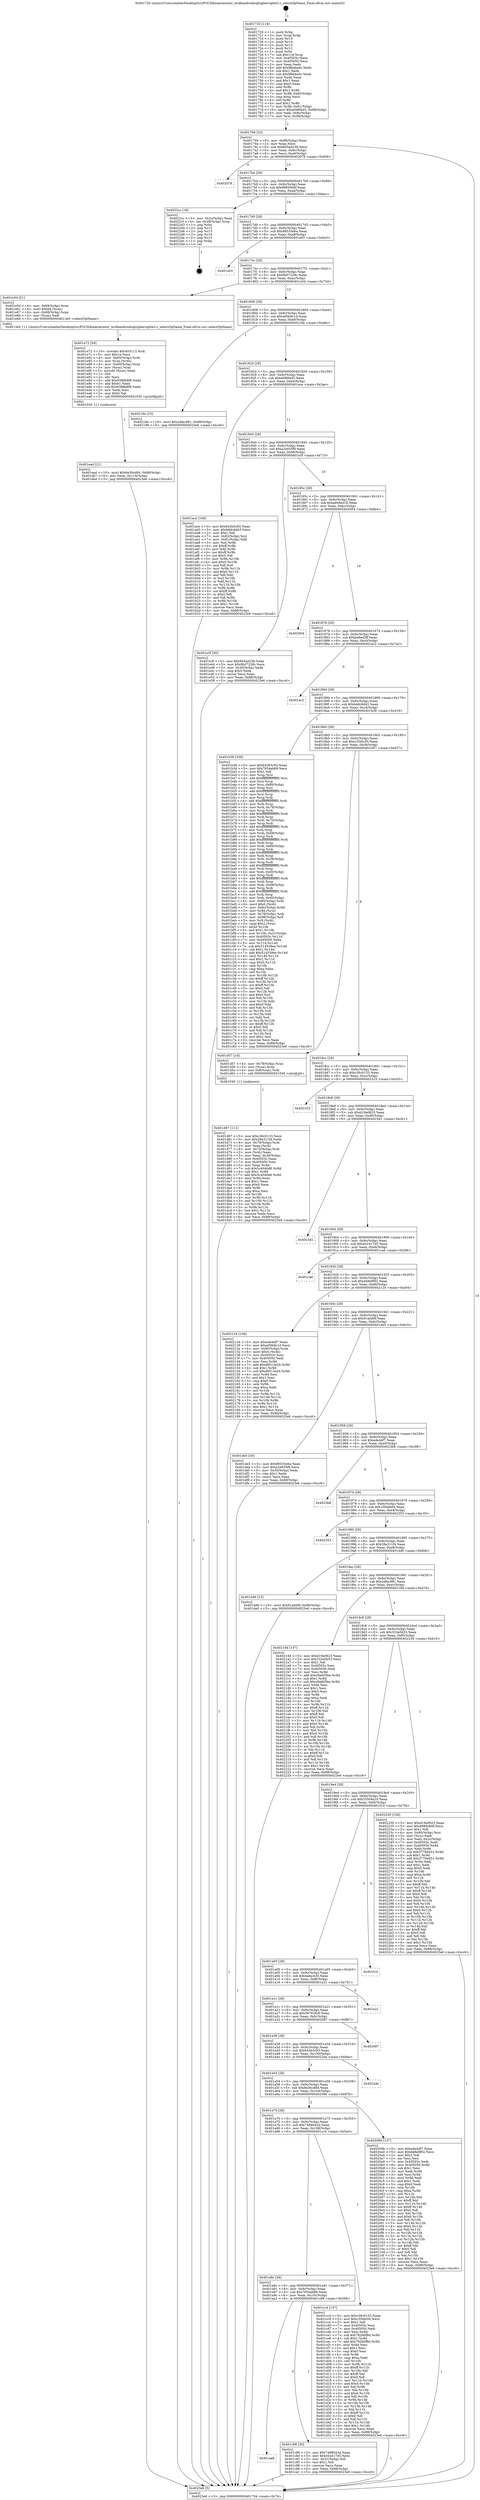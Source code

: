 digraph "0x401720" {
  label = "0x401720 (/mnt/c/Users/mathe/Desktop/tcc/POCII/binaries/extr_wcdbandroidsqlciphersqlite3.c_selectOpName_Final-ollvm.out::main(0))"
  labelloc = "t"
  node[shape=record]

  Entry [label="",width=0.3,height=0.3,shape=circle,fillcolor=black,style=filled]
  "0x401794" [label="{
     0x401794 [32]\l
     | [instrs]\l
     &nbsp;&nbsp;0x401794 \<+6\>: mov -0x88(%rbp),%eax\l
     &nbsp;&nbsp;0x40179a \<+2\>: mov %eax,%ecx\l
     &nbsp;&nbsp;0x40179c \<+6\>: sub $0x845ad238,%ecx\l
     &nbsp;&nbsp;0x4017a2 \<+6\>: mov %eax,-0x9c(%rbp)\l
     &nbsp;&nbsp;0x4017a8 \<+6\>: mov %ecx,-0xa0(%rbp)\l
     &nbsp;&nbsp;0x4017ae \<+6\>: je 0000000000402078 \<main+0x958\>\l
  }"]
  "0x402078" [label="{
     0x402078\l
  }", style=dashed]
  "0x4017b4" [label="{
     0x4017b4 [28]\l
     | [instrs]\l
     &nbsp;&nbsp;0x4017b4 \<+5\>: jmp 00000000004017b9 \<main+0x99\>\l
     &nbsp;&nbsp;0x4017b9 \<+6\>: mov -0x9c(%rbp),%eax\l
     &nbsp;&nbsp;0x4017bf \<+5\>: sub $0x89850b6f,%eax\l
     &nbsp;&nbsp;0x4017c4 \<+6\>: mov %eax,-0xa4(%rbp)\l
     &nbsp;&nbsp;0x4017ca \<+6\>: je 00000000004022cc \<main+0xbac\>\l
  }"]
  Exit [label="",width=0.3,height=0.3,shape=circle,fillcolor=black,style=filled,peripheries=2]
  "0x4022cc" [label="{
     0x4022cc [18]\l
     | [instrs]\l
     &nbsp;&nbsp;0x4022cc \<+3\>: mov -0x2c(%rbp),%eax\l
     &nbsp;&nbsp;0x4022cf \<+4\>: lea -0x28(%rbp),%rsp\l
     &nbsp;&nbsp;0x4022d3 \<+1\>: pop %rbx\l
     &nbsp;&nbsp;0x4022d4 \<+2\>: pop %r12\l
     &nbsp;&nbsp;0x4022d6 \<+2\>: pop %r13\l
     &nbsp;&nbsp;0x4022d8 \<+2\>: pop %r14\l
     &nbsp;&nbsp;0x4022da \<+2\>: pop %r15\l
     &nbsp;&nbsp;0x4022dc \<+1\>: pop %rbp\l
     &nbsp;&nbsp;0x4022dd \<+1\>: ret\l
  }"]
  "0x4017d0" [label="{
     0x4017d0 [28]\l
     | [instrs]\l
     &nbsp;&nbsp;0x4017d0 \<+5\>: jmp 00000000004017d5 \<main+0xb5\>\l
     &nbsp;&nbsp;0x4017d5 \<+6\>: mov -0x9c(%rbp),%eax\l
     &nbsp;&nbsp;0x4017db \<+5\>: sub $0x98535e6a,%eax\l
     &nbsp;&nbsp;0x4017e0 \<+6\>: mov %eax,-0xa8(%rbp)\l
     &nbsp;&nbsp;0x4017e6 \<+6\>: je 0000000000401e03 \<main+0x6e3\>\l
  }"]
  "0x401ead" [label="{
     0x401ead [21]\l
     | [instrs]\l
     &nbsp;&nbsp;0x401ead \<+10\>: movl $0x6e36cd84,-0x88(%rbp)\l
     &nbsp;&nbsp;0x401eb7 \<+6\>: mov %eax,-0x114(%rbp)\l
     &nbsp;&nbsp;0x401ebd \<+5\>: jmp 00000000004023e6 \<main+0xcc6\>\l
  }"]
  "0x401e03" [label="{
     0x401e03\l
  }", style=dashed]
  "0x4017ec" [label="{
     0x4017ec [28]\l
     | [instrs]\l
     &nbsp;&nbsp;0x4017ec \<+5\>: jmp 00000000004017f1 \<main+0xd1\>\l
     &nbsp;&nbsp;0x4017f1 \<+6\>: mov -0x9c(%rbp),%eax\l
     &nbsp;&nbsp;0x4017f7 \<+5\>: sub $0x9b07228c,%eax\l
     &nbsp;&nbsp;0x4017fc \<+6\>: mov %eax,-0xac(%rbp)\l
     &nbsp;&nbsp;0x401802 \<+6\>: je 0000000000401e5d \<main+0x73d\>\l
  }"]
  "0x401e72" [label="{
     0x401e72 [59]\l
     | [instrs]\l
     &nbsp;&nbsp;0x401e72 \<+10\>: movabs $0x403113,%rdi\l
     &nbsp;&nbsp;0x401e7c \<+5\>: mov $0x1a,%ecx\l
     &nbsp;&nbsp;0x401e81 \<+4\>: mov -0x60(%rbp),%rdx\l
     &nbsp;&nbsp;0x401e85 \<+3\>: mov %rax,(%rdx)\l
     &nbsp;&nbsp;0x401e88 \<+4\>: mov -0x60(%rbp),%rax\l
     &nbsp;&nbsp;0x401e8c \<+3\>: mov (%rax),%rax\l
     &nbsp;&nbsp;0x401e8f \<+3\>: movsbl (%rax),%eax\l
     &nbsp;&nbsp;0x401e92 \<+1\>: cltd\l
     &nbsp;&nbsp;0x401e93 \<+2\>: idiv %ecx\l
     &nbsp;&nbsp;0x401e95 \<+6\>: add $0x9388b8f8,%edx\l
     &nbsp;&nbsp;0x401e9b \<+3\>: add $0x61,%edx\l
     &nbsp;&nbsp;0x401e9e \<+6\>: sub $0x9388b8f8,%edx\l
     &nbsp;&nbsp;0x401ea4 \<+2\>: mov %edx,%esi\l
     &nbsp;&nbsp;0x401ea6 \<+2\>: mov $0x0,%al\l
     &nbsp;&nbsp;0x401ea8 \<+5\>: call 0000000000401030 \<printf@plt\>\l
     | [calls]\l
     &nbsp;&nbsp;0x401030 \{1\} (unknown)\l
  }"]
  "0x401e5d" [label="{
     0x401e5d [21]\l
     | [instrs]\l
     &nbsp;&nbsp;0x401e5d \<+4\>: mov -0x68(%rbp),%rax\l
     &nbsp;&nbsp;0x401e61 \<+6\>: movl $0x64,(%rax)\l
     &nbsp;&nbsp;0x401e67 \<+4\>: mov -0x68(%rbp),%rax\l
     &nbsp;&nbsp;0x401e6b \<+2\>: mov (%rax),%edi\l
     &nbsp;&nbsp;0x401e6d \<+5\>: call 00000000004013e0 \<selectOpName\>\l
     | [calls]\l
     &nbsp;&nbsp;0x4013e0 \{1\} (/mnt/c/Users/mathe/Desktop/tcc/POCII/binaries/extr_wcdbandroidsqlciphersqlite3.c_selectOpName_Final-ollvm.out::selectOpName)\l
  }"]
  "0x401808" [label="{
     0x401808 [28]\l
     | [instrs]\l
     &nbsp;&nbsp;0x401808 \<+5\>: jmp 000000000040180d \<main+0xed\>\l
     &nbsp;&nbsp;0x40180d \<+6\>: mov -0x9c(%rbp),%eax\l
     &nbsp;&nbsp;0x401813 \<+5\>: sub $0xa00b9c1d,%eax\l
     &nbsp;&nbsp;0x401818 \<+6\>: mov %eax,-0xb0(%rbp)\l
     &nbsp;&nbsp;0x40181e \<+6\>: je 000000000040218e \<main+0xa6e\>\l
  }"]
  "0x401d67" [label="{
     0x401d67 [111]\l
     | [instrs]\l
     &nbsp;&nbsp;0x401d67 \<+5\>: mov $0xc36c0133,%ecx\l
     &nbsp;&nbsp;0x401d6c \<+5\>: mov $0x28a311f4,%edx\l
     &nbsp;&nbsp;0x401d71 \<+4\>: mov -0x70(%rbp),%rdi\l
     &nbsp;&nbsp;0x401d75 \<+2\>: mov %eax,(%rdi)\l
     &nbsp;&nbsp;0x401d77 \<+4\>: mov -0x70(%rbp),%rdi\l
     &nbsp;&nbsp;0x401d7b \<+2\>: mov (%rdi),%eax\l
     &nbsp;&nbsp;0x401d7d \<+3\>: mov %eax,-0x30(%rbp)\l
     &nbsp;&nbsp;0x401d80 \<+7\>: mov 0x40503c,%eax\l
     &nbsp;&nbsp;0x401d87 \<+7\>: mov 0x405050,%esi\l
     &nbsp;&nbsp;0x401d8e \<+3\>: mov %eax,%r8d\l
     &nbsp;&nbsp;0x401d91 \<+7\>: sub $0x5c4040d6,%r8d\l
     &nbsp;&nbsp;0x401d98 \<+4\>: sub $0x1,%r8d\l
     &nbsp;&nbsp;0x401d9c \<+7\>: add $0x5c4040d6,%r8d\l
     &nbsp;&nbsp;0x401da3 \<+4\>: imul %r8d,%eax\l
     &nbsp;&nbsp;0x401da7 \<+3\>: and $0x1,%eax\l
     &nbsp;&nbsp;0x401daa \<+3\>: cmp $0x0,%eax\l
     &nbsp;&nbsp;0x401dad \<+4\>: sete %r9b\l
     &nbsp;&nbsp;0x401db1 \<+3\>: cmp $0xa,%esi\l
     &nbsp;&nbsp;0x401db4 \<+4\>: setl %r10b\l
     &nbsp;&nbsp;0x401db8 \<+3\>: mov %r9b,%r11b\l
     &nbsp;&nbsp;0x401dbb \<+3\>: and %r10b,%r11b\l
     &nbsp;&nbsp;0x401dbe \<+3\>: xor %r10b,%r9b\l
     &nbsp;&nbsp;0x401dc1 \<+3\>: or %r9b,%r11b\l
     &nbsp;&nbsp;0x401dc4 \<+4\>: test $0x1,%r11b\l
     &nbsp;&nbsp;0x401dc8 \<+3\>: cmovne %edx,%ecx\l
     &nbsp;&nbsp;0x401dcb \<+6\>: mov %ecx,-0x88(%rbp)\l
     &nbsp;&nbsp;0x401dd1 \<+5\>: jmp 00000000004023e6 \<main+0xcc6\>\l
  }"]
  "0x40218e" [label="{
     0x40218e [15]\l
     | [instrs]\l
     &nbsp;&nbsp;0x40218e \<+10\>: movl $0x2dfac981,-0x88(%rbp)\l
     &nbsp;&nbsp;0x402198 \<+5\>: jmp 00000000004023e6 \<main+0xcc6\>\l
  }"]
  "0x401824" [label="{
     0x401824 [28]\l
     | [instrs]\l
     &nbsp;&nbsp;0x401824 \<+5\>: jmp 0000000000401829 \<main+0x109\>\l
     &nbsp;&nbsp;0x401829 \<+6\>: mov -0x9c(%rbp),%eax\l
     &nbsp;&nbsp;0x40182f \<+5\>: sub $0xa0d6fa45,%eax\l
     &nbsp;&nbsp;0x401834 \<+6\>: mov %eax,-0xb4(%rbp)\l
     &nbsp;&nbsp;0x40183a \<+6\>: je 0000000000401ace \<main+0x3ae\>\l
  }"]
  "0x401aa8" [label="{
     0x401aa8\l
  }", style=dashed]
  "0x401ace" [label="{
     0x401ace [106]\l
     | [instrs]\l
     &nbsp;&nbsp;0x401ace \<+5\>: mov $0x643b5c93,%eax\l
     &nbsp;&nbsp;0x401ad3 \<+5\>: mov $0xbddc6d43,%ecx\l
     &nbsp;&nbsp;0x401ad8 \<+2\>: mov $0x1,%dl\l
     &nbsp;&nbsp;0x401ada \<+7\>: mov -0x82(%rbp),%sil\l
     &nbsp;&nbsp;0x401ae1 \<+7\>: mov -0x81(%rbp),%dil\l
     &nbsp;&nbsp;0x401ae8 \<+3\>: mov %sil,%r8b\l
     &nbsp;&nbsp;0x401aeb \<+4\>: xor $0xff,%r8b\l
     &nbsp;&nbsp;0x401aef \<+3\>: mov %dil,%r9b\l
     &nbsp;&nbsp;0x401af2 \<+4\>: xor $0xff,%r9b\l
     &nbsp;&nbsp;0x401af6 \<+3\>: xor $0x0,%dl\l
     &nbsp;&nbsp;0x401af9 \<+3\>: mov %r8b,%r10b\l
     &nbsp;&nbsp;0x401afc \<+4\>: and $0x0,%r10b\l
     &nbsp;&nbsp;0x401b00 \<+3\>: and %dl,%sil\l
     &nbsp;&nbsp;0x401b03 \<+3\>: mov %r9b,%r11b\l
     &nbsp;&nbsp;0x401b06 \<+4\>: and $0x0,%r11b\l
     &nbsp;&nbsp;0x401b0a \<+3\>: and %dl,%dil\l
     &nbsp;&nbsp;0x401b0d \<+3\>: or %sil,%r10b\l
     &nbsp;&nbsp;0x401b10 \<+3\>: or %dil,%r11b\l
     &nbsp;&nbsp;0x401b13 \<+3\>: xor %r11b,%r10b\l
     &nbsp;&nbsp;0x401b16 \<+3\>: or %r9b,%r8b\l
     &nbsp;&nbsp;0x401b19 \<+4\>: xor $0xff,%r8b\l
     &nbsp;&nbsp;0x401b1d \<+3\>: or $0x0,%dl\l
     &nbsp;&nbsp;0x401b20 \<+3\>: and %dl,%r8b\l
     &nbsp;&nbsp;0x401b23 \<+3\>: or %r8b,%r10b\l
     &nbsp;&nbsp;0x401b26 \<+4\>: test $0x1,%r10b\l
     &nbsp;&nbsp;0x401b2a \<+3\>: cmovne %ecx,%eax\l
     &nbsp;&nbsp;0x401b2d \<+6\>: mov %eax,-0x88(%rbp)\l
     &nbsp;&nbsp;0x401b33 \<+5\>: jmp 00000000004023e6 \<main+0xcc6\>\l
  }"]
  "0x401840" [label="{
     0x401840 [28]\l
     | [instrs]\l
     &nbsp;&nbsp;0x401840 \<+5\>: jmp 0000000000401845 \<main+0x125\>\l
     &nbsp;&nbsp;0x401845 \<+6\>: mov -0x9c(%rbp),%eax\l
     &nbsp;&nbsp;0x40184b \<+5\>: sub $0xa2e935f9,%eax\l
     &nbsp;&nbsp;0x401850 \<+6\>: mov %eax,-0xb8(%rbp)\l
     &nbsp;&nbsp;0x401856 \<+6\>: je 0000000000401e3f \<main+0x71f\>\l
  }"]
  "0x4023e6" [label="{
     0x4023e6 [5]\l
     | [instrs]\l
     &nbsp;&nbsp;0x4023e6 \<+5\>: jmp 0000000000401794 \<main+0x74\>\l
  }"]
  "0x401720" [label="{
     0x401720 [116]\l
     | [instrs]\l
     &nbsp;&nbsp;0x401720 \<+1\>: push %rbp\l
     &nbsp;&nbsp;0x401721 \<+3\>: mov %rsp,%rbp\l
     &nbsp;&nbsp;0x401724 \<+2\>: push %r15\l
     &nbsp;&nbsp;0x401726 \<+2\>: push %r14\l
     &nbsp;&nbsp;0x401728 \<+2\>: push %r13\l
     &nbsp;&nbsp;0x40172a \<+2\>: push %r12\l
     &nbsp;&nbsp;0x40172c \<+1\>: push %rbx\l
     &nbsp;&nbsp;0x40172d \<+7\>: sub $0x118,%rsp\l
     &nbsp;&nbsp;0x401734 \<+7\>: mov 0x40503c,%eax\l
     &nbsp;&nbsp;0x40173b \<+7\>: mov 0x405050,%ecx\l
     &nbsp;&nbsp;0x401742 \<+2\>: mov %eax,%edx\l
     &nbsp;&nbsp;0x401744 \<+6\>: add $0x9feeba0c,%edx\l
     &nbsp;&nbsp;0x40174a \<+3\>: sub $0x1,%edx\l
     &nbsp;&nbsp;0x40174d \<+6\>: sub $0x9feeba0c,%edx\l
     &nbsp;&nbsp;0x401753 \<+3\>: imul %edx,%eax\l
     &nbsp;&nbsp;0x401756 \<+3\>: and $0x1,%eax\l
     &nbsp;&nbsp;0x401759 \<+3\>: cmp $0x0,%eax\l
     &nbsp;&nbsp;0x40175c \<+4\>: sete %r8b\l
     &nbsp;&nbsp;0x401760 \<+4\>: and $0x1,%r8b\l
     &nbsp;&nbsp;0x401764 \<+7\>: mov %r8b,-0x82(%rbp)\l
     &nbsp;&nbsp;0x40176b \<+3\>: cmp $0xa,%ecx\l
     &nbsp;&nbsp;0x40176e \<+4\>: setl %r8b\l
     &nbsp;&nbsp;0x401772 \<+4\>: and $0x1,%r8b\l
     &nbsp;&nbsp;0x401776 \<+7\>: mov %r8b,-0x81(%rbp)\l
     &nbsp;&nbsp;0x40177d \<+10\>: movl $0xa0d6fa45,-0x88(%rbp)\l
     &nbsp;&nbsp;0x401787 \<+6\>: mov %edi,-0x8c(%rbp)\l
     &nbsp;&nbsp;0x40178d \<+7\>: mov %rsi,-0x98(%rbp)\l
  }"]
  "0x401c88" [label="{
     0x401c88 [30]\l
     | [instrs]\l
     &nbsp;&nbsp;0x401c88 \<+5\>: mov $0x7488042d,%eax\l
     &nbsp;&nbsp;0x401c8d \<+5\>: mov $0xd42417d5,%ecx\l
     &nbsp;&nbsp;0x401c92 \<+3\>: mov -0x31(%rbp),%dl\l
     &nbsp;&nbsp;0x401c95 \<+3\>: test $0x1,%dl\l
     &nbsp;&nbsp;0x401c98 \<+3\>: cmovne %ecx,%eax\l
     &nbsp;&nbsp;0x401c9b \<+6\>: mov %eax,-0x88(%rbp)\l
     &nbsp;&nbsp;0x401ca1 \<+5\>: jmp 00000000004023e6 \<main+0xcc6\>\l
  }"]
  "0x401e3f" [label="{
     0x401e3f [30]\l
     | [instrs]\l
     &nbsp;&nbsp;0x401e3f \<+5\>: mov $0x845ad238,%eax\l
     &nbsp;&nbsp;0x401e44 \<+5\>: mov $0x9b07228c,%ecx\l
     &nbsp;&nbsp;0x401e49 \<+3\>: mov -0x30(%rbp),%edx\l
     &nbsp;&nbsp;0x401e4c \<+3\>: cmp $0x0,%edx\l
     &nbsp;&nbsp;0x401e4f \<+3\>: cmove %ecx,%eax\l
     &nbsp;&nbsp;0x401e52 \<+6\>: mov %eax,-0x88(%rbp)\l
     &nbsp;&nbsp;0x401e58 \<+5\>: jmp 00000000004023e6 \<main+0xcc6\>\l
  }"]
  "0x40185c" [label="{
     0x40185c [28]\l
     | [instrs]\l
     &nbsp;&nbsp;0x40185c \<+5\>: jmp 0000000000401861 \<main+0x141\>\l
     &nbsp;&nbsp;0x401861 \<+6\>: mov -0x9c(%rbp),%eax\l
     &nbsp;&nbsp;0x401867 \<+5\>: sub $0xad49ed18,%eax\l
     &nbsp;&nbsp;0x40186c \<+6\>: mov %eax,-0xbc(%rbp)\l
     &nbsp;&nbsp;0x401872 \<+6\>: je 0000000000402004 \<main+0x8e4\>\l
  }"]
  "0x401a8c" [label="{
     0x401a8c [28]\l
     | [instrs]\l
     &nbsp;&nbsp;0x401a8c \<+5\>: jmp 0000000000401a91 \<main+0x371\>\l
     &nbsp;&nbsp;0x401a91 \<+6\>: mov -0x9c(%rbp),%eax\l
     &nbsp;&nbsp;0x401a97 \<+5\>: sub $0x7654ab89,%eax\l
     &nbsp;&nbsp;0x401a9c \<+6\>: mov %eax,-0x10c(%rbp)\l
     &nbsp;&nbsp;0x401aa2 \<+6\>: je 0000000000401c88 \<main+0x568\>\l
  }"]
  "0x402004" [label="{
     0x402004\l
  }", style=dashed]
  "0x401878" [label="{
     0x401878 [28]\l
     | [instrs]\l
     &nbsp;&nbsp;0x401878 \<+5\>: jmp 000000000040187d \<main+0x15d\>\l
     &nbsp;&nbsp;0x40187d \<+6\>: mov -0x9c(%rbp),%eax\l
     &nbsp;&nbsp;0x401883 \<+5\>: sub $0xba8ad2ff,%eax\l
     &nbsp;&nbsp;0x401888 \<+6\>: mov %eax,-0xc0(%rbp)\l
     &nbsp;&nbsp;0x40188e \<+6\>: je 0000000000401ec2 \<main+0x7a2\>\l
  }"]
  "0x401cc4" [label="{
     0x401cc4 [147]\l
     | [instrs]\l
     &nbsp;&nbsp;0x401cc4 \<+5\>: mov $0xc36c0133,%eax\l
     &nbsp;&nbsp;0x401cc9 \<+5\>: mov $0xc35fdc50,%ecx\l
     &nbsp;&nbsp;0x401cce \<+2\>: mov $0x1,%dl\l
     &nbsp;&nbsp;0x401cd0 \<+7\>: mov 0x40503c,%esi\l
     &nbsp;&nbsp;0x401cd7 \<+7\>: mov 0x405050,%edi\l
     &nbsp;&nbsp;0x401cde \<+3\>: mov %esi,%r8d\l
     &nbsp;&nbsp;0x401ce1 \<+7\>: sub $0x782b0f8d,%r8d\l
     &nbsp;&nbsp;0x401ce8 \<+4\>: sub $0x1,%r8d\l
     &nbsp;&nbsp;0x401cec \<+7\>: add $0x782b0f8d,%r8d\l
     &nbsp;&nbsp;0x401cf3 \<+4\>: imul %r8d,%esi\l
     &nbsp;&nbsp;0x401cf7 \<+3\>: and $0x1,%esi\l
     &nbsp;&nbsp;0x401cfa \<+3\>: cmp $0x0,%esi\l
     &nbsp;&nbsp;0x401cfd \<+4\>: sete %r9b\l
     &nbsp;&nbsp;0x401d01 \<+3\>: cmp $0xa,%edi\l
     &nbsp;&nbsp;0x401d04 \<+4\>: setl %r10b\l
     &nbsp;&nbsp;0x401d08 \<+3\>: mov %r9b,%r11b\l
     &nbsp;&nbsp;0x401d0b \<+4\>: xor $0xff,%r11b\l
     &nbsp;&nbsp;0x401d0f \<+3\>: mov %r10b,%bl\l
     &nbsp;&nbsp;0x401d12 \<+3\>: xor $0xff,%bl\l
     &nbsp;&nbsp;0x401d15 \<+3\>: xor $0x0,%dl\l
     &nbsp;&nbsp;0x401d18 \<+3\>: mov %r11b,%r14b\l
     &nbsp;&nbsp;0x401d1b \<+4\>: and $0x0,%r14b\l
     &nbsp;&nbsp;0x401d1f \<+3\>: and %dl,%r9b\l
     &nbsp;&nbsp;0x401d22 \<+3\>: mov %bl,%r15b\l
     &nbsp;&nbsp;0x401d25 \<+4\>: and $0x0,%r15b\l
     &nbsp;&nbsp;0x401d29 \<+3\>: and %dl,%r10b\l
     &nbsp;&nbsp;0x401d2c \<+3\>: or %r9b,%r14b\l
     &nbsp;&nbsp;0x401d2f \<+3\>: or %r10b,%r15b\l
     &nbsp;&nbsp;0x401d32 \<+3\>: xor %r15b,%r14b\l
     &nbsp;&nbsp;0x401d35 \<+3\>: or %bl,%r11b\l
     &nbsp;&nbsp;0x401d38 \<+4\>: xor $0xff,%r11b\l
     &nbsp;&nbsp;0x401d3c \<+3\>: or $0x0,%dl\l
     &nbsp;&nbsp;0x401d3f \<+3\>: and %dl,%r11b\l
     &nbsp;&nbsp;0x401d42 \<+3\>: or %r11b,%r14b\l
     &nbsp;&nbsp;0x401d45 \<+4\>: test $0x1,%r14b\l
     &nbsp;&nbsp;0x401d49 \<+3\>: cmovne %ecx,%eax\l
     &nbsp;&nbsp;0x401d4c \<+6\>: mov %eax,-0x88(%rbp)\l
     &nbsp;&nbsp;0x401d52 \<+5\>: jmp 00000000004023e6 \<main+0xcc6\>\l
  }"]
  "0x401ec2" [label="{
     0x401ec2\l
  }", style=dashed]
  "0x401894" [label="{
     0x401894 [28]\l
     | [instrs]\l
     &nbsp;&nbsp;0x401894 \<+5\>: jmp 0000000000401899 \<main+0x179\>\l
     &nbsp;&nbsp;0x401899 \<+6\>: mov -0x9c(%rbp),%eax\l
     &nbsp;&nbsp;0x40189f \<+5\>: sub $0xbddc6d43,%eax\l
     &nbsp;&nbsp;0x4018a4 \<+6\>: mov %eax,-0xc4(%rbp)\l
     &nbsp;&nbsp;0x4018aa \<+6\>: je 0000000000401b38 \<main+0x418\>\l
  }"]
  "0x401a70" [label="{
     0x401a70 [28]\l
     | [instrs]\l
     &nbsp;&nbsp;0x401a70 \<+5\>: jmp 0000000000401a75 \<main+0x355\>\l
     &nbsp;&nbsp;0x401a75 \<+6\>: mov -0x9c(%rbp),%eax\l
     &nbsp;&nbsp;0x401a7b \<+5\>: sub $0x7488042d,%eax\l
     &nbsp;&nbsp;0x401a80 \<+6\>: mov %eax,-0x108(%rbp)\l
     &nbsp;&nbsp;0x401a86 \<+6\>: je 0000000000401cc4 \<main+0x5a4\>\l
  }"]
  "0x401b38" [label="{
     0x401b38 [336]\l
     | [instrs]\l
     &nbsp;&nbsp;0x401b38 \<+5\>: mov $0x643b5c93,%eax\l
     &nbsp;&nbsp;0x401b3d \<+5\>: mov $0x7654ab89,%ecx\l
     &nbsp;&nbsp;0x401b42 \<+2\>: mov $0x1,%dl\l
     &nbsp;&nbsp;0x401b44 \<+3\>: mov %rsp,%rsi\l
     &nbsp;&nbsp;0x401b47 \<+4\>: add $0xfffffffffffffff0,%rsi\l
     &nbsp;&nbsp;0x401b4b \<+3\>: mov %rsi,%rsp\l
     &nbsp;&nbsp;0x401b4e \<+4\>: mov %rsi,-0x80(%rbp)\l
     &nbsp;&nbsp;0x401b52 \<+3\>: mov %rsp,%rsi\l
     &nbsp;&nbsp;0x401b55 \<+4\>: add $0xfffffffffffffff0,%rsi\l
     &nbsp;&nbsp;0x401b59 \<+3\>: mov %rsi,%rsp\l
     &nbsp;&nbsp;0x401b5c \<+3\>: mov %rsp,%rdi\l
     &nbsp;&nbsp;0x401b5f \<+4\>: add $0xfffffffffffffff0,%rdi\l
     &nbsp;&nbsp;0x401b63 \<+3\>: mov %rdi,%rsp\l
     &nbsp;&nbsp;0x401b66 \<+4\>: mov %rdi,-0x78(%rbp)\l
     &nbsp;&nbsp;0x401b6a \<+3\>: mov %rsp,%rdi\l
     &nbsp;&nbsp;0x401b6d \<+4\>: add $0xfffffffffffffff0,%rdi\l
     &nbsp;&nbsp;0x401b71 \<+3\>: mov %rdi,%rsp\l
     &nbsp;&nbsp;0x401b74 \<+4\>: mov %rdi,-0x70(%rbp)\l
     &nbsp;&nbsp;0x401b78 \<+3\>: mov %rsp,%rdi\l
     &nbsp;&nbsp;0x401b7b \<+4\>: add $0xfffffffffffffff0,%rdi\l
     &nbsp;&nbsp;0x401b7f \<+3\>: mov %rdi,%rsp\l
     &nbsp;&nbsp;0x401b82 \<+4\>: mov %rdi,-0x68(%rbp)\l
     &nbsp;&nbsp;0x401b86 \<+3\>: mov %rsp,%rdi\l
     &nbsp;&nbsp;0x401b89 \<+4\>: add $0xfffffffffffffff0,%rdi\l
     &nbsp;&nbsp;0x401b8d \<+3\>: mov %rdi,%rsp\l
     &nbsp;&nbsp;0x401b90 \<+4\>: mov %rdi,-0x60(%rbp)\l
     &nbsp;&nbsp;0x401b94 \<+3\>: mov %rsp,%rdi\l
     &nbsp;&nbsp;0x401b97 \<+4\>: add $0xfffffffffffffff0,%rdi\l
     &nbsp;&nbsp;0x401b9b \<+3\>: mov %rdi,%rsp\l
     &nbsp;&nbsp;0x401b9e \<+4\>: mov %rdi,-0x58(%rbp)\l
     &nbsp;&nbsp;0x401ba2 \<+3\>: mov %rsp,%rdi\l
     &nbsp;&nbsp;0x401ba5 \<+4\>: add $0xfffffffffffffff0,%rdi\l
     &nbsp;&nbsp;0x401ba9 \<+3\>: mov %rdi,%rsp\l
     &nbsp;&nbsp;0x401bac \<+4\>: mov %rdi,-0x50(%rbp)\l
     &nbsp;&nbsp;0x401bb0 \<+3\>: mov %rsp,%rdi\l
     &nbsp;&nbsp;0x401bb3 \<+4\>: add $0xfffffffffffffff0,%rdi\l
     &nbsp;&nbsp;0x401bb7 \<+3\>: mov %rdi,%rsp\l
     &nbsp;&nbsp;0x401bba \<+4\>: mov %rdi,-0x48(%rbp)\l
     &nbsp;&nbsp;0x401bbe \<+3\>: mov %rsp,%rdi\l
     &nbsp;&nbsp;0x401bc1 \<+4\>: add $0xfffffffffffffff0,%rdi\l
     &nbsp;&nbsp;0x401bc5 \<+3\>: mov %rdi,%rsp\l
     &nbsp;&nbsp;0x401bc8 \<+4\>: mov %rdi,-0x40(%rbp)\l
     &nbsp;&nbsp;0x401bcc \<+4\>: mov -0x80(%rbp),%rdi\l
     &nbsp;&nbsp;0x401bd0 \<+6\>: movl $0x0,(%rdi)\l
     &nbsp;&nbsp;0x401bd6 \<+7\>: mov -0x8c(%rbp),%r8d\l
     &nbsp;&nbsp;0x401bdd \<+3\>: mov %r8d,(%rsi)\l
     &nbsp;&nbsp;0x401be0 \<+4\>: mov -0x78(%rbp),%rdi\l
     &nbsp;&nbsp;0x401be4 \<+7\>: mov -0x98(%rbp),%r9\l
     &nbsp;&nbsp;0x401beb \<+3\>: mov %r9,(%rdi)\l
     &nbsp;&nbsp;0x401bee \<+3\>: cmpl $0x2,(%rsi)\l
     &nbsp;&nbsp;0x401bf1 \<+4\>: setne %r10b\l
     &nbsp;&nbsp;0x401bf5 \<+4\>: and $0x1,%r10b\l
     &nbsp;&nbsp;0x401bf9 \<+4\>: mov %r10b,-0x31(%rbp)\l
     &nbsp;&nbsp;0x401bfd \<+8\>: mov 0x40503c,%r11d\l
     &nbsp;&nbsp;0x401c05 \<+7\>: mov 0x405050,%ebx\l
     &nbsp;&nbsp;0x401c0c \<+3\>: mov %r11d,%r14d\l
     &nbsp;&nbsp;0x401c0f \<+7\>: sub $0x514539ee,%r14d\l
     &nbsp;&nbsp;0x401c16 \<+4\>: sub $0x1,%r14d\l
     &nbsp;&nbsp;0x401c1a \<+7\>: add $0x514539ee,%r14d\l
     &nbsp;&nbsp;0x401c21 \<+4\>: imul %r14d,%r11d\l
     &nbsp;&nbsp;0x401c25 \<+4\>: and $0x1,%r11d\l
     &nbsp;&nbsp;0x401c29 \<+4\>: cmp $0x0,%r11d\l
     &nbsp;&nbsp;0x401c2d \<+4\>: sete %r10b\l
     &nbsp;&nbsp;0x401c31 \<+3\>: cmp $0xa,%ebx\l
     &nbsp;&nbsp;0x401c34 \<+4\>: setl %r15b\l
     &nbsp;&nbsp;0x401c38 \<+3\>: mov %r10b,%r12b\l
     &nbsp;&nbsp;0x401c3b \<+4\>: xor $0xff,%r12b\l
     &nbsp;&nbsp;0x401c3f \<+3\>: mov %r15b,%r13b\l
     &nbsp;&nbsp;0x401c42 \<+4\>: xor $0xff,%r13b\l
     &nbsp;&nbsp;0x401c46 \<+3\>: xor $0x0,%dl\l
     &nbsp;&nbsp;0x401c49 \<+3\>: mov %r12b,%sil\l
     &nbsp;&nbsp;0x401c4c \<+4\>: and $0x0,%sil\l
     &nbsp;&nbsp;0x401c50 \<+3\>: and %dl,%r10b\l
     &nbsp;&nbsp;0x401c53 \<+3\>: mov %r13b,%dil\l
     &nbsp;&nbsp;0x401c56 \<+4\>: and $0x0,%dil\l
     &nbsp;&nbsp;0x401c5a \<+3\>: and %dl,%r15b\l
     &nbsp;&nbsp;0x401c5d \<+3\>: or %r10b,%sil\l
     &nbsp;&nbsp;0x401c60 \<+3\>: or %r15b,%dil\l
     &nbsp;&nbsp;0x401c63 \<+3\>: xor %dil,%sil\l
     &nbsp;&nbsp;0x401c66 \<+3\>: or %r13b,%r12b\l
     &nbsp;&nbsp;0x401c69 \<+4\>: xor $0xff,%r12b\l
     &nbsp;&nbsp;0x401c6d \<+3\>: or $0x0,%dl\l
     &nbsp;&nbsp;0x401c70 \<+3\>: and %dl,%r12b\l
     &nbsp;&nbsp;0x401c73 \<+3\>: or %r12b,%sil\l
     &nbsp;&nbsp;0x401c76 \<+4\>: test $0x1,%sil\l
     &nbsp;&nbsp;0x401c7a \<+3\>: cmovne %ecx,%eax\l
     &nbsp;&nbsp;0x401c7d \<+6\>: mov %eax,-0x88(%rbp)\l
     &nbsp;&nbsp;0x401c83 \<+5\>: jmp 00000000004023e6 \<main+0xcc6\>\l
  }"]
  "0x4018b0" [label="{
     0x4018b0 [28]\l
     | [instrs]\l
     &nbsp;&nbsp;0x4018b0 \<+5\>: jmp 00000000004018b5 \<main+0x195\>\l
     &nbsp;&nbsp;0x4018b5 \<+6\>: mov -0x9c(%rbp),%eax\l
     &nbsp;&nbsp;0x4018bb \<+5\>: sub $0xc35fdc50,%eax\l
     &nbsp;&nbsp;0x4018c0 \<+6\>: mov %eax,-0xc8(%rbp)\l
     &nbsp;&nbsp;0x4018c6 \<+6\>: je 0000000000401d57 \<main+0x637\>\l
  }"]
  "0x40209b" [label="{
     0x40209b [137]\l
     | [instrs]\l
     &nbsp;&nbsp;0x40209b \<+5\>: mov $0xede4df7,%eax\l
     &nbsp;&nbsp;0x4020a0 \<+5\>: mov $0xd48e8f02,%ecx\l
     &nbsp;&nbsp;0x4020a5 \<+2\>: mov $0x1,%dl\l
     &nbsp;&nbsp;0x4020a7 \<+2\>: xor %esi,%esi\l
     &nbsp;&nbsp;0x4020a9 \<+7\>: mov 0x40503c,%edi\l
     &nbsp;&nbsp;0x4020b0 \<+8\>: mov 0x405050,%r8d\l
     &nbsp;&nbsp;0x4020b8 \<+3\>: sub $0x1,%esi\l
     &nbsp;&nbsp;0x4020bb \<+3\>: mov %edi,%r9d\l
     &nbsp;&nbsp;0x4020be \<+3\>: add %esi,%r9d\l
     &nbsp;&nbsp;0x4020c1 \<+4\>: imul %r9d,%edi\l
     &nbsp;&nbsp;0x4020c5 \<+3\>: and $0x1,%edi\l
     &nbsp;&nbsp;0x4020c8 \<+3\>: cmp $0x0,%edi\l
     &nbsp;&nbsp;0x4020cb \<+4\>: sete %r10b\l
     &nbsp;&nbsp;0x4020cf \<+4\>: cmp $0xa,%r8d\l
     &nbsp;&nbsp;0x4020d3 \<+4\>: setl %r11b\l
     &nbsp;&nbsp;0x4020d7 \<+3\>: mov %r10b,%bl\l
     &nbsp;&nbsp;0x4020da \<+3\>: xor $0xff,%bl\l
     &nbsp;&nbsp;0x4020dd \<+3\>: mov %r11b,%r14b\l
     &nbsp;&nbsp;0x4020e0 \<+4\>: xor $0xff,%r14b\l
     &nbsp;&nbsp;0x4020e4 \<+3\>: xor $0x0,%dl\l
     &nbsp;&nbsp;0x4020e7 \<+3\>: mov %bl,%r15b\l
     &nbsp;&nbsp;0x4020ea \<+4\>: and $0x0,%r15b\l
     &nbsp;&nbsp;0x4020ee \<+3\>: and %dl,%r10b\l
     &nbsp;&nbsp;0x4020f1 \<+3\>: mov %r14b,%r12b\l
     &nbsp;&nbsp;0x4020f4 \<+4\>: and $0x0,%r12b\l
     &nbsp;&nbsp;0x4020f8 \<+3\>: and %dl,%r11b\l
     &nbsp;&nbsp;0x4020fb \<+3\>: or %r10b,%r15b\l
     &nbsp;&nbsp;0x4020fe \<+3\>: or %r11b,%r12b\l
     &nbsp;&nbsp;0x402101 \<+3\>: xor %r12b,%r15b\l
     &nbsp;&nbsp;0x402104 \<+3\>: or %r14b,%bl\l
     &nbsp;&nbsp;0x402107 \<+3\>: xor $0xff,%bl\l
     &nbsp;&nbsp;0x40210a \<+3\>: or $0x0,%dl\l
     &nbsp;&nbsp;0x40210d \<+2\>: and %dl,%bl\l
     &nbsp;&nbsp;0x40210f \<+3\>: or %bl,%r15b\l
     &nbsp;&nbsp;0x402112 \<+4\>: test $0x1,%r15b\l
     &nbsp;&nbsp;0x402116 \<+3\>: cmovne %ecx,%eax\l
     &nbsp;&nbsp;0x402119 \<+6\>: mov %eax,-0x88(%rbp)\l
     &nbsp;&nbsp;0x40211f \<+5\>: jmp 00000000004023e6 \<main+0xcc6\>\l
  }"]
  "0x401a54" [label="{
     0x401a54 [28]\l
     | [instrs]\l
     &nbsp;&nbsp;0x401a54 \<+5\>: jmp 0000000000401a59 \<main+0x339\>\l
     &nbsp;&nbsp;0x401a59 \<+6\>: mov -0x9c(%rbp),%eax\l
     &nbsp;&nbsp;0x401a5f \<+5\>: sub $0x6e36cd84,%eax\l
     &nbsp;&nbsp;0x401a64 \<+6\>: mov %eax,-0x104(%rbp)\l
     &nbsp;&nbsp;0x401a6a \<+6\>: je 000000000040209b \<main+0x97b\>\l
  }"]
  "0x401d57" [label="{
     0x401d57 [16]\l
     | [instrs]\l
     &nbsp;&nbsp;0x401d57 \<+4\>: mov -0x78(%rbp),%rax\l
     &nbsp;&nbsp;0x401d5b \<+3\>: mov (%rax),%rax\l
     &nbsp;&nbsp;0x401d5e \<+4\>: mov 0x8(%rax),%rdi\l
     &nbsp;&nbsp;0x401d62 \<+5\>: call 0000000000401040 \<atoi@plt\>\l
     | [calls]\l
     &nbsp;&nbsp;0x401040 \{1\} (unknown)\l
  }"]
  "0x4018cc" [label="{
     0x4018cc [28]\l
     | [instrs]\l
     &nbsp;&nbsp;0x4018cc \<+5\>: jmp 00000000004018d1 \<main+0x1b1\>\l
     &nbsp;&nbsp;0x4018d1 \<+6\>: mov -0x9c(%rbp),%eax\l
     &nbsp;&nbsp;0x4018d7 \<+5\>: sub $0xc36c0133,%eax\l
     &nbsp;&nbsp;0x4018dc \<+6\>: mov %eax,-0xcc(%rbp)\l
     &nbsp;&nbsp;0x4018e2 \<+6\>: je 0000000000402323 \<main+0xc03\>\l
  }"]
  "0x4022de" [label="{
     0x4022de\l
  }", style=dashed]
  "0x402323" [label="{
     0x402323\l
  }", style=dashed]
  "0x4018e8" [label="{
     0x4018e8 [28]\l
     | [instrs]\l
     &nbsp;&nbsp;0x4018e8 \<+5\>: jmp 00000000004018ed \<main+0x1cd\>\l
     &nbsp;&nbsp;0x4018ed \<+6\>: mov -0x9c(%rbp),%eax\l
     &nbsp;&nbsp;0x4018f3 \<+5\>: sub $0xd19a0623,%eax\l
     &nbsp;&nbsp;0x4018f8 \<+6\>: mov %eax,-0xd0(%rbp)\l
     &nbsp;&nbsp;0x4018fe \<+6\>: je 00000000004023d1 \<main+0xcb1\>\l
  }"]
  "0x401a38" [label="{
     0x401a38 [28]\l
     | [instrs]\l
     &nbsp;&nbsp;0x401a38 \<+5\>: jmp 0000000000401a3d \<main+0x31d\>\l
     &nbsp;&nbsp;0x401a3d \<+6\>: mov -0x9c(%rbp),%eax\l
     &nbsp;&nbsp;0x401a43 \<+5\>: sub $0x643b5c93,%eax\l
     &nbsp;&nbsp;0x401a48 \<+6\>: mov %eax,-0x100(%rbp)\l
     &nbsp;&nbsp;0x401a4e \<+6\>: je 00000000004022de \<main+0xbbe\>\l
  }"]
  "0x4023d1" [label="{
     0x4023d1\l
  }", style=dashed]
  "0x401904" [label="{
     0x401904 [28]\l
     | [instrs]\l
     &nbsp;&nbsp;0x401904 \<+5\>: jmp 0000000000401909 \<main+0x1e9\>\l
     &nbsp;&nbsp;0x401909 \<+6\>: mov -0x9c(%rbp),%eax\l
     &nbsp;&nbsp;0x40190f \<+5\>: sub $0xd42417d5,%eax\l
     &nbsp;&nbsp;0x401914 \<+6\>: mov %eax,-0xd4(%rbp)\l
     &nbsp;&nbsp;0x40191a \<+6\>: je 0000000000401ca6 \<main+0x586\>\l
  }"]
  "0x402087" [label="{
     0x402087\l
  }", style=dashed]
  "0x401ca6" [label="{
     0x401ca6\l
  }", style=dashed]
  "0x401920" [label="{
     0x401920 [28]\l
     | [instrs]\l
     &nbsp;&nbsp;0x401920 \<+5\>: jmp 0000000000401925 \<main+0x205\>\l
     &nbsp;&nbsp;0x401925 \<+6\>: mov -0x9c(%rbp),%eax\l
     &nbsp;&nbsp;0x40192b \<+5\>: sub $0xd48e8f02,%eax\l
     &nbsp;&nbsp;0x401930 \<+6\>: mov %eax,-0xd8(%rbp)\l
     &nbsp;&nbsp;0x401936 \<+6\>: je 0000000000402124 \<main+0xa04\>\l
  }"]
  "0x401a1c" [label="{
     0x401a1c [28]\l
     | [instrs]\l
     &nbsp;&nbsp;0x401a1c \<+5\>: jmp 0000000000401a21 \<main+0x301\>\l
     &nbsp;&nbsp;0x401a21 \<+6\>: mov -0x9c(%rbp),%eax\l
     &nbsp;&nbsp;0x401a27 \<+5\>: sub $0x587826c6,%eax\l
     &nbsp;&nbsp;0x401a2c \<+6\>: mov %eax,-0xfc(%rbp)\l
     &nbsp;&nbsp;0x401a32 \<+6\>: je 0000000000402087 \<main+0x967\>\l
  }"]
  "0x402124" [label="{
     0x402124 [106]\l
     | [instrs]\l
     &nbsp;&nbsp;0x402124 \<+5\>: mov $0xede4df7,%eax\l
     &nbsp;&nbsp;0x402129 \<+5\>: mov $0xa00b9c1d,%ecx\l
     &nbsp;&nbsp;0x40212e \<+4\>: mov -0x80(%rbp),%rdx\l
     &nbsp;&nbsp;0x402132 \<+6\>: movl $0x0,(%rdx)\l
     &nbsp;&nbsp;0x402138 \<+7\>: mov 0x40503c,%esi\l
     &nbsp;&nbsp;0x40213f \<+7\>: mov 0x405050,%edi\l
     &nbsp;&nbsp;0x402146 \<+3\>: mov %esi,%r8d\l
     &nbsp;&nbsp;0x402149 \<+7\>: add $0xd9513e29,%r8d\l
     &nbsp;&nbsp;0x402150 \<+4\>: sub $0x1,%r8d\l
     &nbsp;&nbsp;0x402154 \<+7\>: sub $0xd9513e29,%r8d\l
     &nbsp;&nbsp;0x40215b \<+4\>: imul %r8d,%esi\l
     &nbsp;&nbsp;0x40215f \<+3\>: and $0x1,%esi\l
     &nbsp;&nbsp;0x402162 \<+3\>: cmp $0x0,%esi\l
     &nbsp;&nbsp;0x402165 \<+4\>: sete %r9b\l
     &nbsp;&nbsp;0x402169 \<+3\>: cmp $0xa,%edi\l
     &nbsp;&nbsp;0x40216c \<+4\>: setl %r10b\l
     &nbsp;&nbsp;0x402170 \<+3\>: mov %r9b,%r11b\l
     &nbsp;&nbsp;0x402173 \<+3\>: and %r10b,%r11b\l
     &nbsp;&nbsp;0x402176 \<+3\>: xor %r10b,%r9b\l
     &nbsp;&nbsp;0x402179 \<+3\>: or %r9b,%r11b\l
     &nbsp;&nbsp;0x40217c \<+4\>: test $0x1,%r11b\l
     &nbsp;&nbsp;0x402180 \<+3\>: cmovne %ecx,%eax\l
     &nbsp;&nbsp;0x402183 \<+6\>: mov %eax,-0x88(%rbp)\l
     &nbsp;&nbsp;0x402189 \<+5\>: jmp 00000000004023e6 \<main+0xcc6\>\l
  }"]
  "0x40193c" [label="{
     0x40193c [28]\l
     | [instrs]\l
     &nbsp;&nbsp;0x40193c \<+5\>: jmp 0000000000401941 \<main+0x221\>\l
     &nbsp;&nbsp;0x401941 \<+6\>: mov -0x9c(%rbp),%eax\l
     &nbsp;&nbsp;0x401947 \<+5\>: sub $0x91add9f,%eax\l
     &nbsp;&nbsp;0x40194c \<+6\>: mov %eax,-0xdc(%rbp)\l
     &nbsp;&nbsp;0x401952 \<+6\>: je 0000000000401de5 \<main+0x6c5\>\l
  }"]
  "0x401e21" [label="{
     0x401e21\l
  }", style=dashed]
  "0x401de5" [label="{
     0x401de5 [30]\l
     | [instrs]\l
     &nbsp;&nbsp;0x401de5 \<+5\>: mov $0x98535e6a,%eax\l
     &nbsp;&nbsp;0x401dea \<+5\>: mov $0xa2e935f9,%ecx\l
     &nbsp;&nbsp;0x401def \<+3\>: mov -0x30(%rbp),%edx\l
     &nbsp;&nbsp;0x401df2 \<+3\>: cmp $0x1,%edx\l
     &nbsp;&nbsp;0x401df5 \<+3\>: cmovl %ecx,%eax\l
     &nbsp;&nbsp;0x401df8 \<+6\>: mov %eax,-0x88(%rbp)\l
     &nbsp;&nbsp;0x401dfe \<+5\>: jmp 00000000004023e6 \<main+0xcc6\>\l
  }"]
  "0x401958" [label="{
     0x401958 [28]\l
     | [instrs]\l
     &nbsp;&nbsp;0x401958 \<+5\>: jmp 000000000040195d \<main+0x23d\>\l
     &nbsp;&nbsp;0x40195d \<+6\>: mov -0x9c(%rbp),%eax\l
     &nbsp;&nbsp;0x401963 \<+5\>: sub $0xede4df7,%eax\l
     &nbsp;&nbsp;0x401968 \<+6\>: mov %eax,-0xe0(%rbp)\l
     &nbsp;&nbsp;0x40196e \<+6\>: je 00000000004023b8 \<main+0xc98\>\l
  }"]
  "0x401a00" [label="{
     0x401a00 [28]\l
     | [instrs]\l
     &nbsp;&nbsp;0x401a00 \<+5\>: jmp 0000000000401a05 \<main+0x2e5\>\l
     &nbsp;&nbsp;0x401a05 \<+6\>: mov -0x9c(%rbp),%eax\l
     &nbsp;&nbsp;0x401a0b \<+5\>: sub $0x4aba3cf3,%eax\l
     &nbsp;&nbsp;0x401a10 \<+6\>: mov %eax,-0xf8(%rbp)\l
     &nbsp;&nbsp;0x401a16 \<+6\>: je 0000000000401e21 \<main+0x701\>\l
  }"]
  "0x4023b8" [label="{
     0x4023b8\l
  }", style=dashed]
  "0x401974" [label="{
     0x401974 [28]\l
     | [instrs]\l
     &nbsp;&nbsp;0x401974 \<+5\>: jmp 0000000000401979 \<main+0x259\>\l
     &nbsp;&nbsp;0x401979 \<+6\>: mov -0x9c(%rbp),%eax\l
     &nbsp;&nbsp;0x40197f \<+5\>: sub $0x1f5dddd4,%eax\l
     &nbsp;&nbsp;0x401984 \<+6\>: mov %eax,-0xe4(%rbp)\l
     &nbsp;&nbsp;0x40198a \<+6\>: je 0000000000402353 \<main+0xc33\>\l
  }"]
  "0x401f1d" [label="{
     0x401f1d\l
  }", style=dashed]
  "0x402353" [label="{
     0x402353\l
  }", style=dashed]
  "0x401990" [label="{
     0x401990 [28]\l
     | [instrs]\l
     &nbsp;&nbsp;0x401990 \<+5\>: jmp 0000000000401995 \<main+0x275\>\l
     &nbsp;&nbsp;0x401995 \<+6\>: mov -0x9c(%rbp),%eax\l
     &nbsp;&nbsp;0x40199b \<+5\>: sub $0x28a311f4,%eax\l
     &nbsp;&nbsp;0x4019a0 \<+6\>: mov %eax,-0xe8(%rbp)\l
     &nbsp;&nbsp;0x4019a6 \<+6\>: je 0000000000401dd6 \<main+0x6b6\>\l
  }"]
  "0x4019e4" [label="{
     0x4019e4 [28]\l
     | [instrs]\l
     &nbsp;&nbsp;0x4019e4 \<+5\>: jmp 00000000004019e9 \<main+0x2c9\>\l
     &nbsp;&nbsp;0x4019e9 \<+6\>: mov -0x9c(%rbp),%eax\l
     &nbsp;&nbsp;0x4019ef \<+5\>: sub $0x33504a10,%eax\l
     &nbsp;&nbsp;0x4019f4 \<+6\>: mov %eax,-0xf4(%rbp)\l
     &nbsp;&nbsp;0x4019fa \<+6\>: je 0000000000401f1d \<main+0x7fd\>\l
  }"]
  "0x401dd6" [label="{
     0x401dd6 [15]\l
     | [instrs]\l
     &nbsp;&nbsp;0x401dd6 \<+10\>: movl $0x91add9f,-0x88(%rbp)\l
     &nbsp;&nbsp;0x401de0 \<+5\>: jmp 00000000004023e6 \<main+0xcc6\>\l
  }"]
  "0x4019ac" [label="{
     0x4019ac [28]\l
     | [instrs]\l
     &nbsp;&nbsp;0x4019ac \<+5\>: jmp 00000000004019b1 \<main+0x291\>\l
     &nbsp;&nbsp;0x4019b1 \<+6\>: mov -0x9c(%rbp),%eax\l
     &nbsp;&nbsp;0x4019b7 \<+5\>: sub $0x2dfac981,%eax\l
     &nbsp;&nbsp;0x4019bc \<+6\>: mov %eax,-0xec(%rbp)\l
     &nbsp;&nbsp;0x4019c2 \<+6\>: je 000000000040219d \<main+0xa7d\>\l
  }"]
  "0x402230" [label="{
     0x402230 [156]\l
     | [instrs]\l
     &nbsp;&nbsp;0x402230 \<+5\>: mov $0xd19a0623,%eax\l
     &nbsp;&nbsp;0x402235 \<+5\>: mov $0x89850b6f,%ecx\l
     &nbsp;&nbsp;0x40223a \<+2\>: mov $0x1,%dl\l
     &nbsp;&nbsp;0x40223c \<+4\>: mov -0x80(%rbp),%rsi\l
     &nbsp;&nbsp;0x402240 \<+2\>: mov (%rsi),%edi\l
     &nbsp;&nbsp;0x402242 \<+3\>: mov %edi,-0x2c(%rbp)\l
     &nbsp;&nbsp;0x402245 \<+7\>: mov 0x40503c,%edi\l
     &nbsp;&nbsp;0x40224c \<+8\>: mov 0x405050,%r8d\l
     &nbsp;&nbsp;0x402254 \<+3\>: mov %edi,%r9d\l
     &nbsp;&nbsp;0x402257 \<+7\>: sub $0x3779d451,%r9d\l
     &nbsp;&nbsp;0x40225e \<+4\>: sub $0x1,%r9d\l
     &nbsp;&nbsp;0x402262 \<+7\>: add $0x3779d451,%r9d\l
     &nbsp;&nbsp;0x402269 \<+4\>: imul %r9d,%edi\l
     &nbsp;&nbsp;0x40226d \<+3\>: and $0x1,%edi\l
     &nbsp;&nbsp;0x402270 \<+3\>: cmp $0x0,%edi\l
     &nbsp;&nbsp;0x402273 \<+4\>: sete %r10b\l
     &nbsp;&nbsp;0x402277 \<+4\>: cmp $0xa,%r8d\l
     &nbsp;&nbsp;0x40227b \<+4\>: setl %r11b\l
     &nbsp;&nbsp;0x40227f \<+3\>: mov %r10b,%bl\l
     &nbsp;&nbsp;0x402282 \<+3\>: xor $0xff,%bl\l
     &nbsp;&nbsp;0x402285 \<+3\>: mov %r11b,%r14b\l
     &nbsp;&nbsp;0x402288 \<+4\>: xor $0xff,%r14b\l
     &nbsp;&nbsp;0x40228c \<+3\>: xor $0x0,%dl\l
     &nbsp;&nbsp;0x40228f \<+3\>: mov %bl,%r15b\l
     &nbsp;&nbsp;0x402292 \<+4\>: and $0x0,%r15b\l
     &nbsp;&nbsp;0x402296 \<+3\>: and %dl,%r10b\l
     &nbsp;&nbsp;0x402299 \<+3\>: mov %r14b,%r12b\l
     &nbsp;&nbsp;0x40229c \<+4\>: and $0x0,%r12b\l
     &nbsp;&nbsp;0x4022a0 \<+3\>: and %dl,%r11b\l
     &nbsp;&nbsp;0x4022a3 \<+3\>: or %r10b,%r15b\l
     &nbsp;&nbsp;0x4022a6 \<+3\>: or %r11b,%r12b\l
     &nbsp;&nbsp;0x4022a9 \<+3\>: xor %r12b,%r15b\l
     &nbsp;&nbsp;0x4022ac \<+3\>: or %r14b,%bl\l
     &nbsp;&nbsp;0x4022af \<+3\>: xor $0xff,%bl\l
     &nbsp;&nbsp;0x4022b2 \<+3\>: or $0x0,%dl\l
     &nbsp;&nbsp;0x4022b5 \<+2\>: and %dl,%bl\l
     &nbsp;&nbsp;0x4022b7 \<+3\>: or %bl,%r15b\l
     &nbsp;&nbsp;0x4022ba \<+4\>: test $0x1,%r15b\l
     &nbsp;&nbsp;0x4022be \<+3\>: cmovne %ecx,%eax\l
     &nbsp;&nbsp;0x4022c1 \<+6\>: mov %eax,-0x88(%rbp)\l
     &nbsp;&nbsp;0x4022c7 \<+5\>: jmp 00000000004023e6 \<main+0xcc6\>\l
  }"]
  "0x40219d" [label="{
     0x40219d [147]\l
     | [instrs]\l
     &nbsp;&nbsp;0x40219d \<+5\>: mov $0xd19a0623,%eax\l
     &nbsp;&nbsp;0x4021a2 \<+5\>: mov $0x332e5b53,%ecx\l
     &nbsp;&nbsp;0x4021a7 \<+2\>: mov $0x1,%dl\l
     &nbsp;&nbsp;0x4021a9 \<+7\>: mov 0x40503c,%esi\l
     &nbsp;&nbsp;0x4021b0 \<+7\>: mov 0x405050,%edi\l
     &nbsp;&nbsp;0x4021b7 \<+3\>: mov %esi,%r8d\l
     &nbsp;&nbsp;0x4021ba \<+7\>: add $0xc9a605be,%r8d\l
     &nbsp;&nbsp;0x4021c1 \<+4\>: sub $0x1,%r8d\l
     &nbsp;&nbsp;0x4021c5 \<+7\>: sub $0xc9a605be,%r8d\l
     &nbsp;&nbsp;0x4021cc \<+4\>: imul %r8d,%esi\l
     &nbsp;&nbsp;0x4021d0 \<+3\>: and $0x1,%esi\l
     &nbsp;&nbsp;0x4021d3 \<+3\>: cmp $0x0,%esi\l
     &nbsp;&nbsp;0x4021d6 \<+4\>: sete %r9b\l
     &nbsp;&nbsp;0x4021da \<+3\>: cmp $0xa,%edi\l
     &nbsp;&nbsp;0x4021dd \<+4\>: setl %r10b\l
     &nbsp;&nbsp;0x4021e1 \<+3\>: mov %r9b,%r11b\l
     &nbsp;&nbsp;0x4021e4 \<+4\>: xor $0xff,%r11b\l
     &nbsp;&nbsp;0x4021e8 \<+3\>: mov %r10b,%bl\l
     &nbsp;&nbsp;0x4021eb \<+3\>: xor $0xff,%bl\l
     &nbsp;&nbsp;0x4021ee \<+3\>: xor $0x0,%dl\l
     &nbsp;&nbsp;0x4021f1 \<+3\>: mov %r11b,%r14b\l
     &nbsp;&nbsp;0x4021f4 \<+4\>: and $0x0,%r14b\l
     &nbsp;&nbsp;0x4021f8 \<+3\>: and %dl,%r9b\l
     &nbsp;&nbsp;0x4021fb \<+3\>: mov %bl,%r15b\l
     &nbsp;&nbsp;0x4021fe \<+4\>: and $0x0,%r15b\l
     &nbsp;&nbsp;0x402202 \<+3\>: and %dl,%r10b\l
     &nbsp;&nbsp;0x402205 \<+3\>: or %r9b,%r14b\l
     &nbsp;&nbsp;0x402208 \<+3\>: or %r10b,%r15b\l
     &nbsp;&nbsp;0x40220b \<+3\>: xor %r15b,%r14b\l
     &nbsp;&nbsp;0x40220e \<+3\>: or %bl,%r11b\l
     &nbsp;&nbsp;0x402211 \<+4\>: xor $0xff,%r11b\l
     &nbsp;&nbsp;0x402215 \<+3\>: or $0x0,%dl\l
     &nbsp;&nbsp;0x402218 \<+3\>: and %dl,%r11b\l
     &nbsp;&nbsp;0x40221b \<+3\>: or %r11b,%r14b\l
     &nbsp;&nbsp;0x40221e \<+4\>: test $0x1,%r14b\l
     &nbsp;&nbsp;0x402222 \<+3\>: cmovne %ecx,%eax\l
     &nbsp;&nbsp;0x402225 \<+6\>: mov %eax,-0x88(%rbp)\l
     &nbsp;&nbsp;0x40222b \<+5\>: jmp 00000000004023e6 \<main+0xcc6\>\l
  }"]
  "0x4019c8" [label="{
     0x4019c8 [28]\l
     | [instrs]\l
     &nbsp;&nbsp;0x4019c8 \<+5\>: jmp 00000000004019cd \<main+0x2ad\>\l
     &nbsp;&nbsp;0x4019cd \<+6\>: mov -0x9c(%rbp),%eax\l
     &nbsp;&nbsp;0x4019d3 \<+5\>: sub $0x332e5b53,%eax\l
     &nbsp;&nbsp;0x4019d8 \<+6\>: mov %eax,-0xf0(%rbp)\l
     &nbsp;&nbsp;0x4019de \<+6\>: je 0000000000402230 \<main+0xb10\>\l
  }"]
  Entry -> "0x401720" [label=" 1"]
  "0x401794" -> "0x402078" [label=" 0"]
  "0x401794" -> "0x4017b4" [label=" 15"]
  "0x4022cc" -> Exit [label=" 1"]
  "0x4017b4" -> "0x4022cc" [label=" 1"]
  "0x4017b4" -> "0x4017d0" [label=" 14"]
  "0x402230" -> "0x4023e6" [label=" 1"]
  "0x4017d0" -> "0x401e03" [label=" 0"]
  "0x4017d0" -> "0x4017ec" [label=" 14"]
  "0x40219d" -> "0x4023e6" [label=" 1"]
  "0x4017ec" -> "0x401e5d" [label=" 1"]
  "0x4017ec" -> "0x401808" [label=" 13"]
  "0x40218e" -> "0x4023e6" [label=" 1"]
  "0x401808" -> "0x40218e" [label=" 1"]
  "0x401808" -> "0x401824" [label=" 12"]
  "0x402124" -> "0x4023e6" [label=" 1"]
  "0x401824" -> "0x401ace" [label=" 1"]
  "0x401824" -> "0x401840" [label=" 11"]
  "0x401ace" -> "0x4023e6" [label=" 1"]
  "0x401720" -> "0x401794" [label=" 1"]
  "0x4023e6" -> "0x401794" [label=" 14"]
  "0x40209b" -> "0x4023e6" [label=" 1"]
  "0x401840" -> "0x401e3f" [label=" 1"]
  "0x401840" -> "0x40185c" [label=" 10"]
  "0x401ead" -> "0x4023e6" [label=" 1"]
  "0x40185c" -> "0x402004" [label=" 0"]
  "0x40185c" -> "0x401878" [label=" 10"]
  "0x401e5d" -> "0x401e72" [label=" 1"]
  "0x401878" -> "0x401ec2" [label=" 0"]
  "0x401878" -> "0x401894" [label=" 10"]
  "0x401e3f" -> "0x4023e6" [label=" 1"]
  "0x401894" -> "0x401b38" [label=" 1"]
  "0x401894" -> "0x4018b0" [label=" 9"]
  "0x401dd6" -> "0x4023e6" [label=" 1"]
  "0x401b38" -> "0x4023e6" [label=" 1"]
  "0x401d67" -> "0x4023e6" [label=" 1"]
  "0x4018b0" -> "0x401d57" [label=" 1"]
  "0x4018b0" -> "0x4018cc" [label=" 8"]
  "0x401cc4" -> "0x4023e6" [label=" 1"]
  "0x4018cc" -> "0x402323" [label=" 0"]
  "0x4018cc" -> "0x4018e8" [label=" 8"]
  "0x401c88" -> "0x4023e6" [label=" 1"]
  "0x4018e8" -> "0x4023d1" [label=" 0"]
  "0x4018e8" -> "0x401904" [label=" 8"]
  "0x401a8c" -> "0x401c88" [label=" 1"]
  "0x401904" -> "0x401ca6" [label=" 0"]
  "0x401904" -> "0x401920" [label=" 8"]
  "0x401e72" -> "0x401ead" [label=" 1"]
  "0x401920" -> "0x402124" [label=" 1"]
  "0x401920" -> "0x40193c" [label=" 7"]
  "0x401a70" -> "0x401cc4" [label=" 1"]
  "0x40193c" -> "0x401de5" [label=" 1"]
  "0x40193c" -> "0x401958" [label=" 6"]
  "0x401de5" -> "0x4023e6" [label=" 1"]
  "0x401958" -> "0x4023b8" [label=" 0"]
  "0x401958" -> "0x401974" [label=" 6"]
  "0x401a54" -> "0x40209b" [label=" 1"]
  "0x401974" -> "0x402353" [label=" 0"]
  "0x401974" -> "0x401990" [label=" 6"]
  "0x401d57" -> "0x401d67" [label=" 1"]
  "0x401990" -> "0x401dd6" [label=" 1"]
  "0x401990" -> "0x4019ac" [label=" 5"]
  "0x401a38" -> "0x4022de" [label=" 0"]
  "0x4019ac" -> "0x40219d" [label=" 1"]
  "0x4019ac" -> "0x4019c8" [label=" 4"]
  "0x401a8c" -> "0x401aa8" [label=" 0"]
  "0x4019c8" -> "0x402230" [label=" 1"]
  "0x4019c8" -> "0x4019e4" [label=" 3"]
  "0x401a38" -> "0x401a54" [label=" 3"]
  "0x4019e4" -> "0x401f1d" [label=" 0"]
  "0x4019e4" -> "0x401a00" [label=" 3"]
  "0x401a54" -> "0x401a70" [label=" 2"]
  "0x401a00" -> "0x401e21" [label=" 0"]
  "0x401a00" -> "0x401a1c" [label=" 3"]
  "0x401a70" -> "0x401a8c" [label=" 1"]
  "0x401a1c" -> "0x402087" [label=" 0"]
  "0x401a1c" -> "0x401a38" [label=" 3"]
}
